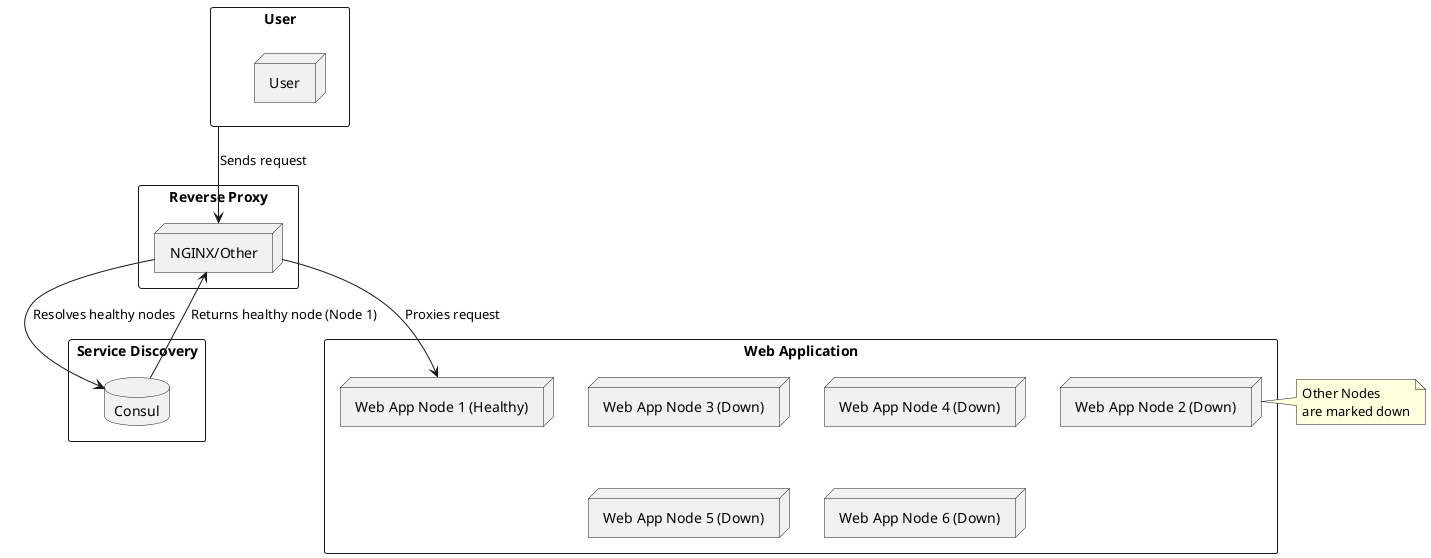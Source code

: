 @startuml
allowmixing

skinparam rectangle {
    StrokeColor black
    Shadowing false
}

rectangle User {
    node "User" as User
}

rectangle "Reverse Proxy" as ReverseProxy {
    node "NGINX/Other" as Proxy
}

rectangle "Service Discovery" as ServiceDiscovery {
    database "Consul" as Consul
}

rectangle "Web Application" as WebApp {
    node "Web App Node 1 (Healthy)" as AppNode1
    node "Web App Node 2 (Down)" as AppNode2
    node "Web App Node 3 (Down)" as AppNode3
    node "Web App Node 4 (Down)" as AppNode4
    node "Web App Node 5 (Down)" as AppNode5
    node "Web App Node 6 (Down)" as AppNode6
}

User --> Proxy : Sends request
Proxy --> Consul : Resolves healthy nodes
Consul --> Proxy : Returns healthy node (Node 1)
Proxy --> AppNode1 : Proxies request

note right of AppNode2 : Other Nodes\nare marked down
@enduml
